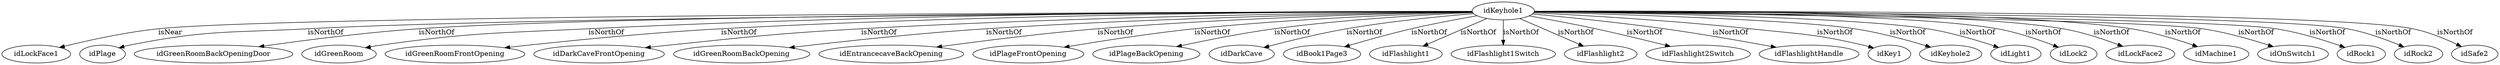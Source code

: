strict digraph  {
idKeyhole1 [node_type=entity_node];
idLockFace1 [node_type=entity_node];
idPlage [node_type=entity_node];
idGreenRoomBackOpeningDoor [node_type=entity_node];
idGreenRoom [node_type=entity_node];
idGreenRoomFrontOpening [node_type=entity_node];
idDarkCaveFrontOpening [node_type=entity_node];
idGreenRoomBackOpening [node_type=entity_node];
idEntrancecaveBackOpening [node_type=entity_node];
idPlageFrontOpening [node_type=entity_node];
idPlageBackOpening [node_type=entity_node];
idDarkCave [node_type=entity_node];
idBook1Page3 [node_type=entity_node];
idFlashlight1 [node_type=entity_node];
idFlashlight1Switch [node_type=entity_node];
idFlashlight2 [node_type=entity_node];
idFlashlight2Switch [node_type=entity_node];
idFlashlightHandle [node_type=entity_node];
idKey1 [node_type=entity_node];
idKeyhole2 [node_type=entity_node];
idLight1 [node_type=entity_node];
idLock2 [node_type=entity_node];
idLockFace2 [node_type=entity_node];
idMachine1 [node_type=entity_node];
idOnSwitch1 [node_type=entity_node];
idRock1 [node_type=entity_node];
idRock2 [node_type=entity_node];
idSafe2 [node_type=entity_node];
idKeyhole1 -> idLockFace1  [edge_type=relationship, label=isNear];
idKeyhole1 -> idPlage  [edge_type=relationship, label=isNorthOf];
idKeyhole1 -> idGreenRoomBackOpeningDoor  [edge_type=relationship, label=isNorthOf];
idKeyhole1 -> idGreenRoom  [edge_type=relationship, label=isNorthOf];
idKeyhole1 -> idGreenRoomFrontOpening  [edge_type=relationship, label=isNorthOf];
idKeyhole1 -> idDarkCaveFrontOpening  [edge_type=relationship, label=isNorthOf];
idKeyhole1 -> idGreenRoomBackOpening  [edge_type=relationship, label=isNorthOf];
idKeyhole1 -> idEntrancecaveBackOpening  [edge_type=relationship, label=isNorthOf];
idKeyhole1 -> idPlageFrontOpening  [edge_type=relationship, label=isNorthOf];
idKeyhole1 -> idPlageBackOpening  [edge_type=relationship, label=isNorthOf];
idKeyhole1 -> idDarkCave  [edge_type=relationship, label=isNorthOf];
idKeyhole1 -> idBook1Page3  [edge_type=relationship, label=isNorthOf];
idKeyhole1 -> idFlashlight1  [edge_type=relationship, label=isNorthOf];
idKeyhole1 -> idFlashlight1Switch  [edge_type=relationship, label=isNorthOf];
idKeyhole1 -> idFlashlight2  [edge_type=relationship, label=isNorthOf];
idKeyhole1 -> idFlashlight2Switch  [edge_type=relationship, label=isNorthOf];
idKeyhole1 -> idFlashlightHandle  [edge_type=relationship, label=isNorthOf];
idKeyhole1 -> idKey1  [edge_type=relationship, label=isNorthOf];
idKeyhole1 -> idKeyhole2  [edge_type=relationship, label=isNorthOf];
idKeyhole1 -> idLight1  [edge_type=relationship, label=isNorthOf];
idKeyhole1 -> idLock2  [edge_type=relationship, label=isNorthOf];
idKeyhole1 -> idLockFace2  [edge_type=relationship, label=isNorthOf];
idKeyhole1 -> idMachine1  [edge_type=relationship, label=isNorthOf];
idKeyhole1 -> idOnSwitch1  [edge_type=relationship, label=isNorthOf];
idKeyhole1 -> idRock1  [edge_type=relationship, label=isNorthOf];
idKeyhole1 -> idRock2  [edge_type=relationship, label=isNorthOf];
idKeyhole1 -> idSafe2  [edge_type=relationship, label=isNorthOf];
}
